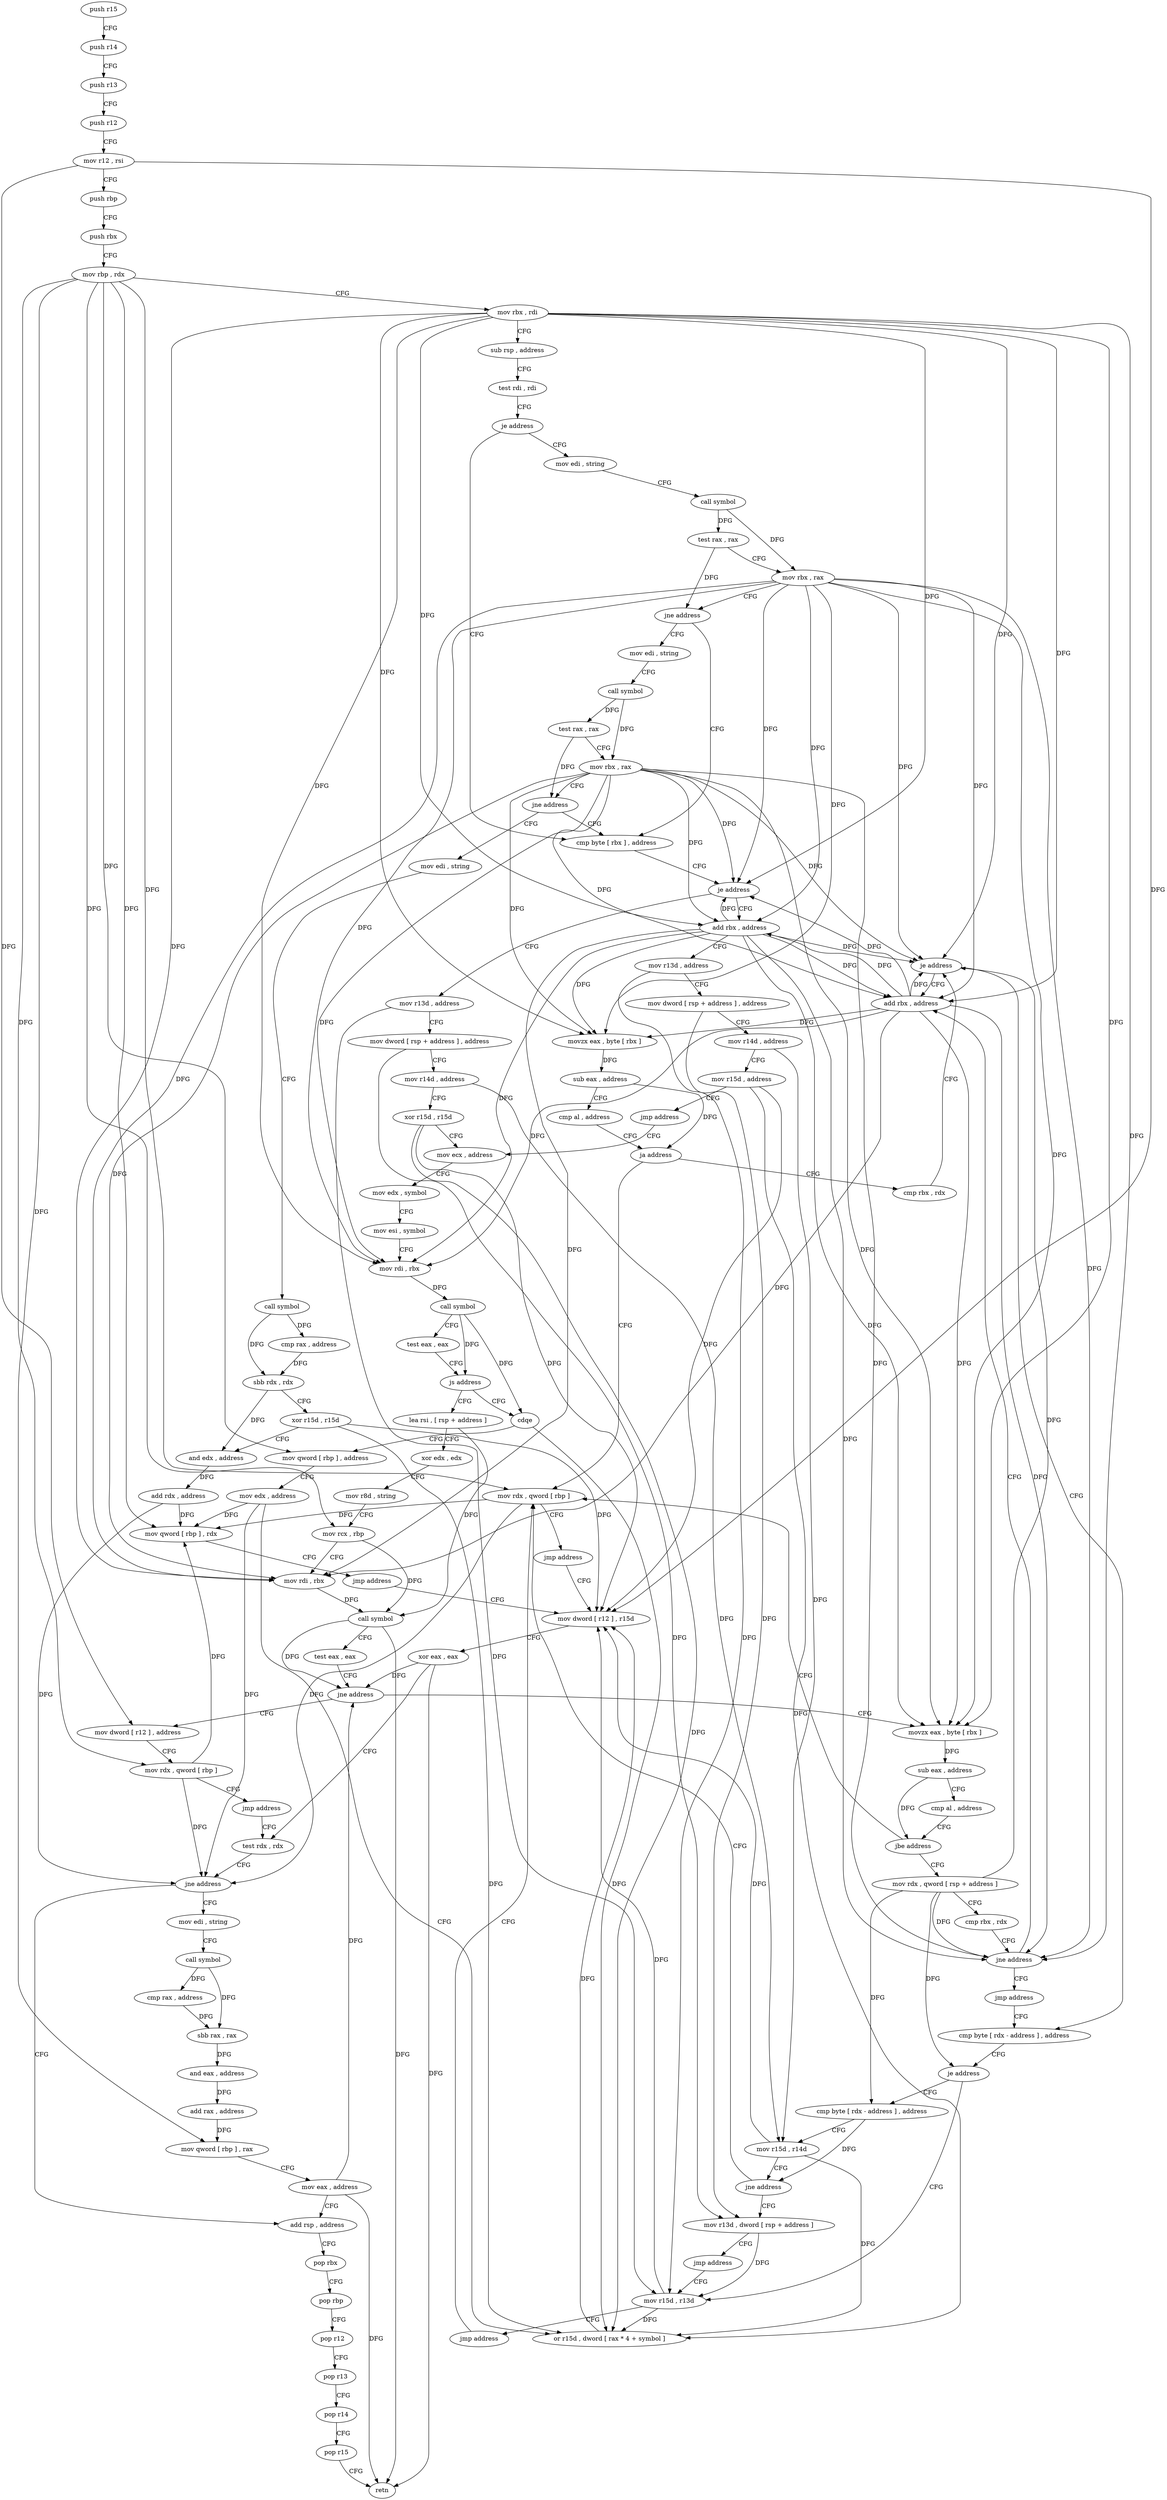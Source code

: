 digraph "func" {
"4230880" [label = "push r15" ]
"4230882" [label = "push r14" ]
"4230884" [label = "push r13" ]
"4230886" [label = "push r12" ]
"4230888" [label = "mov r12 , rsi" ]
"4230891" [label = "push rbp" ]
"4230892" [label = "push rbx" ]
"4230893" [label = "mov rbp , rdx" ]
"4230896" [label = "mov rbx , rdi" ]
"4230899" [label = "sub rsp , address" ]
"4230903" [label = "test rdi , rdi" ]
"4230906" [label = "je address" ]
"4231200" [label = "mov edi , string" ]
"4230912" [label = "cmp byte [ rbx ] , address" ]
"4231205" [label = "call symbol" ]
"4231210" [label = "test rax , rax" ]
"4231213" [label = "mov rbx , rax" ]
"4231216" [label = "jne address" ]
"4231222" [label = "mov edi , string" ]
"4230915" [label = "je address" ]
"4231064" [label = "add rbx , address" ]
"4230921" [label = "mov r13d , address" ]
"4231227" [label = "call symbol" ]
"4231232" [label = "test rax , rax" ]
"4231235" [label = "mov rbx , rax" ]
"4231238" [label = "jne address" ]
"4231244" [label = "mov edi , string" ]
"4231068" [label = "mov r13d , address" ]
"4231074" [label = "mov dword [ rsp + address ] , address" ]
"4231082" [label = "mov r14d , address" ]
"4231088" [label = "mov r15d , address" ]
"4231094" [label = "jmp address" ]
"4230944" [label = "mov ecx , address" ]
"4230927" [label = "mov dword [ rsp + address ] , address" ]
"4230935" [label = "mov r14d , address" ]
"4230941" [label = "xor r15d , r15d" ]
"4231249" [label = "call symbol" ]
"4231254" [label = "cmp rax , address" ]
"4231258" [label = "sbb rdx , rdx" ]
"4231261" [label = "xor r15d , r15d" ]
"4231264" [label = "and edx , address" ]
"4231270" [label = "add rdx , address" ]
"4231277" [label = "mov qword [ rbp ] , rdx" ]
"4231281" [label = "jmp address" ]
"4230998" [label = "mov dword [ r12 ] , r15d" ]
"4230949" [label = "mov edx , symbol" ]
"4230954" [label = "mov esi , symbol" ]
"4230959" [label = "mov rdi , rbx" ]
"4230962" [label = "call symbol" ]
"4230967" [label = "test eax , eax" ]
"4230969" [label = "js address" ]
"4231104" [label = "lea rsi , [ rsp + address ]" ]
"4230975" [label = "cdqe" ]
"4231109" [label = "xor edx , edx" ]
"4231111" [label = "mov r8d , string" ]
"4231117" [label = "mov rcx , rbp" ]
"4231120" [label = "mov rdi , rbx" ]
"4231123" [label = "call symbol" ]
"4231128" [label = "test eax , eax" ]
"4231130" [label = "jne address" ]
"4231296" [label = "mov dword [ r12 ] , address" ]
"4231136" [label = "movzx eax , byte [ rbx ]" ]
"4230977" [label = "mov qword [ rbp ] , address" ]
"4230985" [label = "mov edx , address" ]
"4230990" [label = "or r15d , dword [ rax * 4 + symbol ]" ]
"4231002" [label = "xor eax , eax" ]
"4231004" [label = "test rdx , rdx" ]
"4231304" [label = "mov rdx , qword [ rbp ]" ]
"4231308" [label = "jmp address" ]
"4231139" [label = "sub eax , address" ]
"4231142" [label = "cmp al , address" ]
"4231144" [label = "jbe address" ]
"4231191" [label = "mov rdx , qword [ rbp ]" ]
"4231146" [label = "mov rdx , qword [ rsp + address ]" ]
"4231046" [label = "add rsp , address" ]
"4231050" [label = "pop rbx" ]
"4231051" [label = "pop rbp" ]
"4231052" [label = "pop r12" ]
"4231054" [label = "pop r13" ]
"4231056" [label = "pop r14" ]
"4231058" [label = "pop r15" ]
"4231060" [label = "retn" ]
"4231009" [label = "mov edi , string" ]
"4231014" [label = "call symbol" ]
"4231019" [label = "cmp rax , address" ]
"4231023" [label = "sbb rax , rax" ]
"4231026" [label = "and eax , address" ]
"4231031" [label = "add rax , address" ]
"4231037" [label = "mov qword [ rbp ] , rax" ]
"4231041" [label = "mov eax , address" ]
"4231007" [label = "jne address" ]
"4231195" [label = "jmp address" ]
"4231151" [label = "cmp rbx , rdx" ]
"4231154" [label = "jne address" ]
"4231177" [label = "add rbx , address" ]
"4231156" [label = "jmp address" ]
"4231181" [label = "movzx eax , byte [ rbx ]" ]
"4231184" [label = "sub eax , address" ]
"4231187" [label = "cmp al , address" ]
"4231189" [label = "ja address" ]
"4231168" [label = "cmp rbx , rdx" ]
"4231320" [label = "cmp byte [ rdx - address ] , address" ]
"4231171" [label = "je address" ]
"4231324" [label = "je address" ]
"4231344" [label = "cmp byte [ rdx - address ] , address" ]
"4231326" [label = "mov r15d , r13d" ]
"4231348" [label = "mov r15d , r14d" ]
"4231351" [label = "jne address" ]
"4231357" [label = "mov r13d , dword [ rsp + address ]" ]
"4231329" [label = "jmp address" ]
"4231362" [label = "jmp address" ]
"4230880" -> "4230882" [ label = "CFG" ]
"4230882" -> "4230884" [ label = "CFG" ]
"4230884" -> "4230886" [ label = "CFG" ]
"4230886" -> "4230888" [ label = "CFG" ]
"4230888" -> "4230891" [ label = "CFG" ]
"4230888" -> "4230998" [ label = "DFG" ]
"4230888" -> "4231296" [ label = "DFG" ]
"4230891" -> "4230892" [ label = "CFG" ]
"4230892" -> "4230893" [ label = "CFG" ]
"4230893" -> "4230896" [ label = "CFG" ]
"4230893" -> "4231277" [ label = "DFG" ]
"4230893" -> "4231117" [ label = "DFG" ]
"4230893" -> "4230977" [ label = "DFG" ]
"4230893" -> "4231304" [ label = "DFG" ]
"4230893" -> "4231037" [ label = "DFG" ]
"4230893" -> "4231191" [ label = "DFG" ]
"4230896" -> "4230899" [ label = "CFG" ]
"4230896" -> "4230915" [ label = "DFG" ]
"4230896" -> "4231064" [ label = "DFG" ]
"4230896" -> "4230959" [ label = "DFG" ]
"4230896" -> "4231120" [ label = "DFG" ]
"4230896" -> "4231136" [ label = "DFG" ]
"4230896" -> "4231154" [ label = "DFG" ]
"4230896" -> "4231177" [ label = "DFG" ]
"4230896" -> "4231181" [ label = "DFG" ]
"4230896" -> "4231171" [ label = "DFG" ]
"4230899" -> "4230903" [ label = "CFG" ]
"4230903" -> "4230906" [ label = "CFG" ]
"4230906" -> "4231200" [ label = "CFG" ]
"4230906" -> "4230912" [ label = "CFG" ]
"4231200" -> "4231205" [ label = "CFG" ]
"4230912" -> "4230915" [ label = "CFG" ]
"4231205" -> "4231210" [ label = "DFG" ]
"4231205" -> "4231213" [ label = "DFG" ]
"4231210" -> "4231213" [ label = "CFG" ]
"4231210" -> "4231216" [ label = "DFG" ]
"4231213" -> "4231216" [ label = "CFG" ]
"4231213" -> "4230915" [ label = "DFG" ]
"4231213" -> "4231064" [ label = "DFG" ]
"4231213" -> "4230959" [ label = "DFG" ]
"4231213" -> "4231120" [ label = "DFG" ]
"4231213" -> "4231136" [ label = "DFG" ]
"4231213" -> "4231154" [ label = "DFG" ]
"4231213" -> "4231177" [ label = "DFG" ]
"4231213" -> "4231181" [ label = "DFG" ]
"4231213" -> "4231171" [ label = "DFG" ]
"4231216" -> "4230912" [ label = "CFG" ]
"4231216" -> "4231222" [ label = "CFG" ]
"4231222" -> "4231227" [ label = "CFG" ]
"4230915" -> "4231064" [ label = "CFG" ]
"4230915" -> "4230921" [ label = "CFG" ]
"4231064" -> "4231068" [ label = "CFG" ]
"4231064" -> "4230915" [ label = "DFG" ]
"4231064" -> "4230959" [ label = "DFG" ]
"4231064" -> "4231120" [ label = "DFG" ]
"4231064" -> "4231136" [ label = "DFG" ]
"4231064" -> "4231154" [ label = "DFG" ]
"4231064" -> "4231177" [ label = "DFG" ]
"4231064" -> "4231181" [ label = "DFG" ]
"4231064" -> "4231171" [ label = "DFG" ]
"4230921" -> "4230927" [ label = "CFG" ]
"4230921" -> "4231326" [ label = "DFG" ]
"4231227" -> "4231232" [ label = "DFG" ]
"4231227" -> "4231235" [ label = "DFG" ]
"4231232" -> "4231235" [ label = "CFG" ]
"4231232" -> "4231238" [ label = "DFG" ]
"4231235" -> "4231238" [ label = "CFG" ]
"4231235" -> "4230915" [ label = "DFG" ]
"4231235" -> "4231064" [ label = "DFG" ]
"4231235" -> "4230959" [ label = "DFG" ]
"4231235" -> "4231120" [ label = "DFG" ]
"4231235" -> "4231136" [ label = "DFG" ]
"4231235" -> "4231154" [ label = "DFG" ]
"4231235" -> "4231177" [ label = "DFG" ]
"4231235" -> "4231181" [ label = "DFG" ]
"4231235" -> "4231171" [ label = "DFG" ]
"4231238" -> "4230912" [ label = "CFG" ]
"4231238" -> "4231244" [ label = "CFG" ]
"4231244" -> "4231249" [ label = "CFG" ]
"4231068" -> "4231074" [ label = "CFG" ]
"4231068" -> "4231326" [ label = "DFG" ]
"4231074" -> "4231082" [ label = "CFG" ]
"4231074" -> "4231357" [ label = "DFG" ]
"4231082" -> "4231088" [ label = "CFG" ]
"4231082" -> "4231348" [ label = "DFG" ]
"4231088" -> "4231094" [ label = "CFG" ]
"4231088" -> "4230998" [ label = "DFG" ]
"4231088" -> "4230990" [ label = "DFG" ]
"4231094" -> "4230944" [ label = "CFG" ]
"4230944" -> "4230949" [ label = "CFG" ]
"4230927" -> "4230935" [ label = "CFG" ]
"4230927" -> "4231357" [ label = "DFG" ]
"4230935" -> "4230941" [ label = "CFG" ]
"4230935" -> "4231348" [ label = "DFG" ]
"4230941" -> "4230944" [ label = "CFG" ]
"4230941" -> "4230998" [ label = "DFG" ]
"4230941" -> "4230990" [ label = "DFG" ]
"4231249" -> "4231254" [ label = "DFG" ]
"4231249" -> "4231258" [ label = "DFG" ]
"4231254" -> "4231258" [ label = "DFG" ]
"4231258" -> "4231261" [ label = "CFG" ]
"4231258" -> "4231264" [ label = "DFG" ]
"4231261" -> "4231264" [ label = "CFG" ]
"4231261" -> "4230998" [ label = "DFG" ]
"4231261" -> "4230990" [ label = "DFG" ]
"4231264" -> "4231270" [ label = "DFG" ]
"4231270" -> "4231277" [ label = "DFG" ]
"4231270" -> "4231007" [ label = "DFG" ]
"4231277" -> "4231281" [ label = "CFG" ]
"4231281" -> "4230998" [ label = "CFG" ]
"4230998" -> "4231002" [ label = "CFG" ]
"4230949" -> "4230954" [ label = "CFG" ]
"4230954" -> "4230959" [ label = "CFG" ]
"4230959" -> "4230962" [ label = "DFG" ]
"4230962" -> "4230967" [ label = "CFG" ]
"4230962" -> "4230969" [ label = "DFG" ]
"4230962" -> "4230975" [ label = "DFG" ]
"4230967" -> "4230969" [ label = "CFG" ]
"4230969" -> "4231104" [ label = "CFG" ]
"4230969" -> "4230975" [ label = "CFG" ]
"4231104" -> "4231109" [ label = "CFG" ]
"4231104" -> "4231123" [ label = "DFG" ]
"4230975" -> "4230977" [ label = "CFG" ]
"4230975" -> "4230990" [ label = "DFG" ]
"4231109" -> "4231111" [ label = "CFG" ]
"4231111" -> "4231117" [ label = "CFG" ]
"4231117" -> "4231120" [ label = "CFG" ]
"4231117" -> "4231123" [ label = "DFG" ]
"4231120" -> "4231123" [ label = "DFG" ]
"4231123" -> "4231128" [ label = "CFG" ]
"4231123" -> "4231130" [ label = "DFG" ]
"4231123" -> "4231060" [ label = "DFG" ]
"4231128" -> "4231130" [ label = "CFG" ]
"4231130" -> "4231296" [ label = "CFG" ]
"4231130" -> "4231136" [ label = "CFG" ]
"4231296" -> "4231304" [ label = "CFG" ]
"4231136" -> "4231139" [ label = "DFG" ]
"4230977" -> "4230985" [ label = "CFG" ]
"4230985" -> "4230990" [ label = "CFG" ]
"4230985" -> "4231277" [ label = "DFG" ]
"4230985" -> "4231007" [ label = "DFG" ]
"4230990" -> "4230998" [ label = "DFG" ]
"4231002" -> "4231004" [ label = "CFG" ]
"4231002" -> "4231130" [ label = "DFG" ]
"4231002" -> "4231060" [ label = "DFG" ]
"4231004" -> "4231007" [ label = "CFG" ]
"4231304" -> "4231308" [ label = "CFG" ]
"4231304" -> "4231277" [ label = "DFG" ]
"4231304" -> "4231007" [ label = "DFG" ]
"4231308" -> "4231004" [ label = "CFG" ]
"4231139" -> "4231142" [ label = "CFG" ]
"4231139" -> "4231144" [ label = "DFG" ]
"4231142" -> "4231144" [ label = "CFG" ]
"4231144" -> "4231191" [ label = "CFG" ]
"4231144" -> "4231146" [ label = "CFG" ]
"4231191" -> "4231195" [ label = "CFG" ]
"4231191" -> "4231277" [ label = "DFG" ]
"4231191" -> "4231007" [ label = "DFG" ]
"4231146" -> "4231151" [ label = "CFG" ]
"4231146" -> "4231154" [ label = "DFG" ]
"4231146" -> "4231171" [ label = "DFG" ]
"4231146" -> "4231324" [ label = "DFG" ]
"4231146" -> "4231344" [ label = "DFG" ]
"4231046" -> "4231050" [ label = "CFG" ]
"4231050" -> "4231051" [ label = "CFG" ]
"4231051" -> "4231052" [ label = "CFG" ]
"4231052" -> "4231054" [ label = "CFG" ]
"4231054" -> "4231056" [ label = "CFG" ]
"4231056" -> "4231058" [ label = "CFG" ]
"4231058" -> "4231060" [ label = "CFG" ]
"4231009" -> "4231014" [ label = "CFG" ]
"4231014" -> "4231019" [ label = "DFG" ]
"4231014" -> "4231023" [ label = "DFG" ]
"4231019" -> "4231023" [ label = "DFG" ]
"4231023" -> "4231026" [ label = "DFG" ]
"4231026" -> "4231031" [ label = "DFG" ]
"4231031" -> "4231037" [ label = "DFG" ]
"4231037" -> "4231041" [ label = "CFG" ]
"4231041" -> "4231046" [ label = "CFG" ]
"4231041" -> "4231130" [ label = "DFG" ]
"4231041" -> "4231060" [ label = "DFG" ]
"4231007" -> "4231046" [ label = "CFG" ]
"4231007" -> "4231009" [ label = "CFG" ]
"4231195" -> "4230998" [ label = "CFG" ]
"4231151" -> "4231154" [ label = "CFG" ]
"4231154" -> "4231177" [ label = "CFG" ]
"4231154" -> "4231156" [ label = "CFG" ]
"4231177" -> "4231181" [ label = "DFG" ]
"4231177" -> "4230915" [ label = "DFG" ]
"4231177" -> "4231064" [ label = "DFG" ]
"4231177" -> "4230959" [ label = "DFG" ]
"4231177" -> "4231120" [ label = "DFG" ]
"4231177" -> "4231136" [ label = "DFG" ]
"4231177" -> "4231154" [ label = "DFG" ]
"4231177" -> "4231171" [ label = "DFG" ]
"4231156" -> "4231320" [ label = "CFG" ]
"4231181" -> "4231184" [ label = "DFG" ]
"4231184" -> "4231187" [ label = "CFG" ]
"4231184" -> "4231189" [ label = "DFG" ]
"4231187" -> "4231189" [ label = "CFG" ]
"4231189" -> "4231168" [ label = "CFG" ]
"4231189" -> "4231191" [ label = "CFG" ]
"4231168" -> "4231171" [ label = "CFG" ]
"4231320" -> "4231324" [ label = "CFG" ]
"4231171" -> "4231320" [ label = "CFG" ]
"4231171" -> "4231177" [ label = "CFG" ]
"4231324" -> "4231344" [ label = "CFG" ]
"4231324" -> "4231326" [ label = "CFG" ]
"4231344" -> "4231348" [ label = "CFG" ]
"4231344" -> "4231351" [ label = "DFG" ]
"4231326" -> "4231329" [ label = "CFG" ]
"4231326" -> "4230998" [ label = "DFG" ]
"4231326" -> "4230990" [ label = "DFG" ]
"4231348" -> "4231351" [ label = "CFG" ]
"4231348" -> "4230998" [ label = "DFG" ]
"4231348" -> "4230990" [ label = "DFG" ]
"4231351" -> "4231191" [ label = "CFG" ]
"4231351" -> "4231357" [ label = "CFG" ]
"4231357" -> "4231362" [ label = "CFG" ]
"4231357" -> "4231326" [ label = "DFG" ]
"4231329" -> "4231191" [ label = "CFG" ]
"4231362" -> "4231326" [ label = "CFG" ]
}
